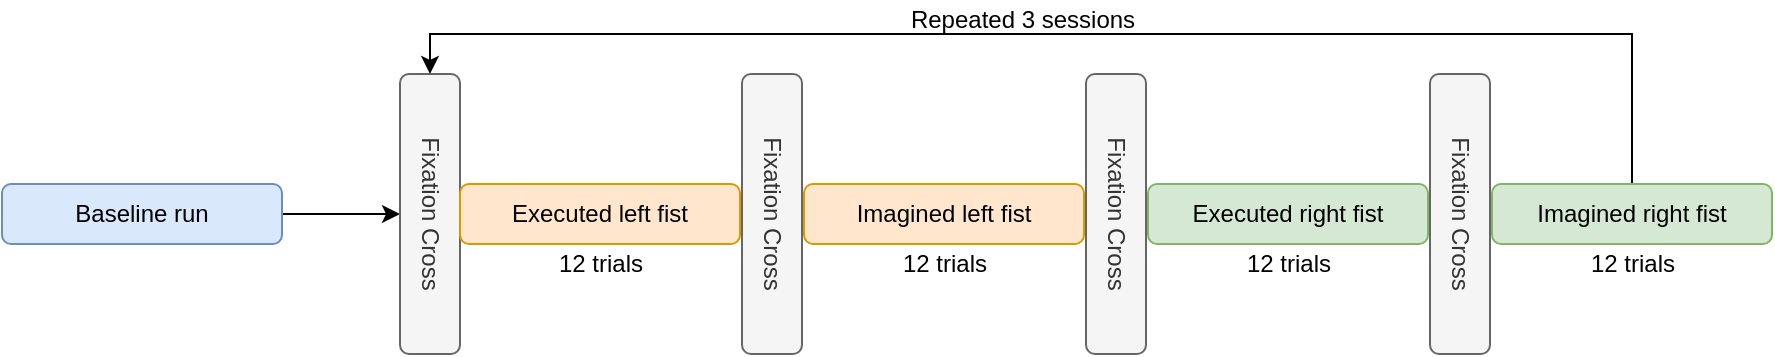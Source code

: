 <mxfile version="17.4.0" type="device"><diagram id="r5t6PqLtJBqS1hDE38Us" name="Page-1"><mxGraphModel dx="1138" dy="603" grid="1" gridSize="10" guides="1" tooltips="1" connect="1" arrows="1" fold="1" page="1" pageScale="1" pageWidth="850" pageHeight="1100" math="0" shadow="0"><root><mxCell id="0"/><mxCell id="1" parent="0"/><mxCell id="f0d0kfP_BJ1TuC3y_zYs-12" style="edgeStyle=orthogonalEdgeStyle;rounded=0;orthogonalLoop=1;jettySize=auto;html=1;entryX=0.5;entryY=1;entryDx=0;entryDy=0;" edge="1" parent="1" source="f0d0kfP_BJ1TuC3y_zYs-2" target="f0d0kfP_BJ1TuC3y_zYs-4"><mxGeometry relative="1" as="geometry"/></mxCell><mxCell id="f0d0kfP_BJ1TuC3y_zYs-2" value="Baseline run" style="rounded=1;whiteSpace=wrap;html=1;fillColor=#dae8fc;strokeColor=#6c8ebf;" vertex="1" parent="1"><mxGeometry x="21" y="120" width="140" height="30" as="geometry"/></mxCell><mxCell id="f0d0kfP_BJ1TuC3y_zYs-4" value="Fixation Cross" style="rounded=1;whiteSpace=wrap;html=1;rotation=90;fillColor=#f5f5f5;fontColor=#333333;strokeColor=#666666;" vertex="1" parent="1"><mxGeometry x="165" y="120" width="140" height="30" as="geometry"/></mxCell><mxCell id="f0d0kfP_BJ1TuC3y_zYs-5" value="Executed left fist" style="rounded=1;whiteSpace=wrap;html=1;rotation=0;fillColor=#ffe6cc;strokeColor=#d79b00;" vertex="1" parent="1"><mxGeometry x="250" y="120" width="140" height="30" as="geometry"/></mxCell><mxCell id="f0d0kfP_BJ1TuC3y_zYs-6" value="Fixation Cross" style="rounded=1;whiteSpace=wrap;html=1;rotation=90;fillColor=#f5f5f5;fontColor=#333333;strokeColor=#666666;" vertex="1" parent="1"><mxGeometry x="336" y="120" width="140" height="30" as="geometry"/></mxCell><mxCell id="f0d0kfP_BJ1TuC3y_zYs-7" value="Executed right fist" style="rounded=1;whiteSpace=wrap;html=1;rotation=0;fillColor=#d5e8d4;strokeColor=#82b366;" vertex="1" parent="1"><mxGeometry x="594" y="120" width="140" height="30" as="geometry"/></mxCell><mxCell id="f0d0kfP_BJ1TuC3y_zYs-8" value="Imagined left fist" style="rounded=1;whiteSpace=wrap;html=1;rotation=0;fillColor=#ffe6cc;strokeColor=#d79b00;" vertex="1" parent="1"><mxGeometry x="422" y="120" width="140" height="30" as="geometry"/></mxCell><mxCell id="f0d0kfP_BJ1TuC3y_zYs-9" value="Fixation Cross" style="rounded=1;whiteSpace=wrap;html=1;rotation=90;fillColor=#f5f5f5;fontColor=#333333;strokeColor=#666666;" vertex="1" parent="1"><mxGeometry x="508" y="120" width="140" height="30" as="geometry"/></mxCell><mxCell id="f0d0kfP_BJ1TuC3y_zYs-10" value="Fixation Cross" style="rounded=1;whiteSpace=wrap;html=1;rotation=90;fillColor=#f5f5f5;fontColor=#333333;strokeColor=#666666;" vertex="1" parent="1"><mxGeometry x="680" y="120" width="140" height="30" as="geometry"/></mxCell><mxCell id="f0d0kfP_BJ1TuC3y_zYs-13" style="edgeStyle=orthogonalEdgeStyle;rounded=0;orthogonalLoop=1;jettySize=auto;html=1;entryX=0;entryY=0.5;entryDx=0;entryDy=0;" edge="1" parent="1" source="f0d0kfP_BJ1TuC3y_zYs-11" target="f0d0kfP_BJ1TuC3y_zYs-4"><mxGeometry relative="1" as="geometry"><Array as="points"><mxPoint x="836" y="45"/><mxPoint x="235" y="45"/></Array></mxGeometry></mxCell><mxCell id="f0d0kfP_BJ1TuC3y_zYs-11" value="Imagined right fist" style="rounded=1;whiteSpace=wrap;html=1;rotation=0;fillColor=#d5e8d4;strokeColor=#82b366;" vertex="1" parent="1"><mxGeometry x="766" y="120" width="140" height="30" as="geometry"/></mxCell><mxCell id="f0d0kfP_BJ1TuC3y_zYs-14" value="Repeated 3 sessions" style="text;html=1;align=center;verticalAlign=middle;resizable=0;points=[];autosize=1;strokeColor=none;fillColor=none;" vertex="1" parent="1"><mxGeometry x="466" y="28" width="130" height="20" as="geometry"/></mxCell><mxCell id="f0d0kfP_BJ1TuC3y_zYs-15" value="12 trials" style="text;html=1;align=center;verticalAlign=middle;resizable=0;points=[];autosize=1;strokeColor=none;fillColor=none;" vertex="1" parent="1"><mxGeometry x="290" y="150" width="60" height="20" as="geometry"/></mxCell><mxCell id="f0d0kfP_BJ1TuC3y_zYs-16" value="12 trials" style="text;html=1;align=center;verticalAlign=middle;resizable=0;points=[];autosize=1;strokeColor=none;fillColor=none;" vertex="1" parent="1"><mxGeometry x="462" y="150" width="60" height="20" as="geometry"/></mxCell><mxCell id="f0d0kfP_BJ1TuC3y_zYs-17" value="12 trials" style="text;html=1;align=center;verticalAlign=middle;resizable=0;points=[];autosize=1;strokeColor=none;fillColor=none;" vertex="1" parent="1"><mxGeometry x="634" y="150" width="60" height="20" as="geometry"/></mxCell><mxCell id="f0d0kfP_BJ1TuC3y_zYs-18" value="12 trials" style="text;html=1;align=center;verticalAlign=middle;resizable=0;points=[];autosize=1;strokeColor=none;fillColor=none;" vertex="1" parent="1"><mxGeometry x="806" y="150" width="60" height="20" as="geometry"/></mxCell></root></mxGraphModel></diagram></mxfile>
